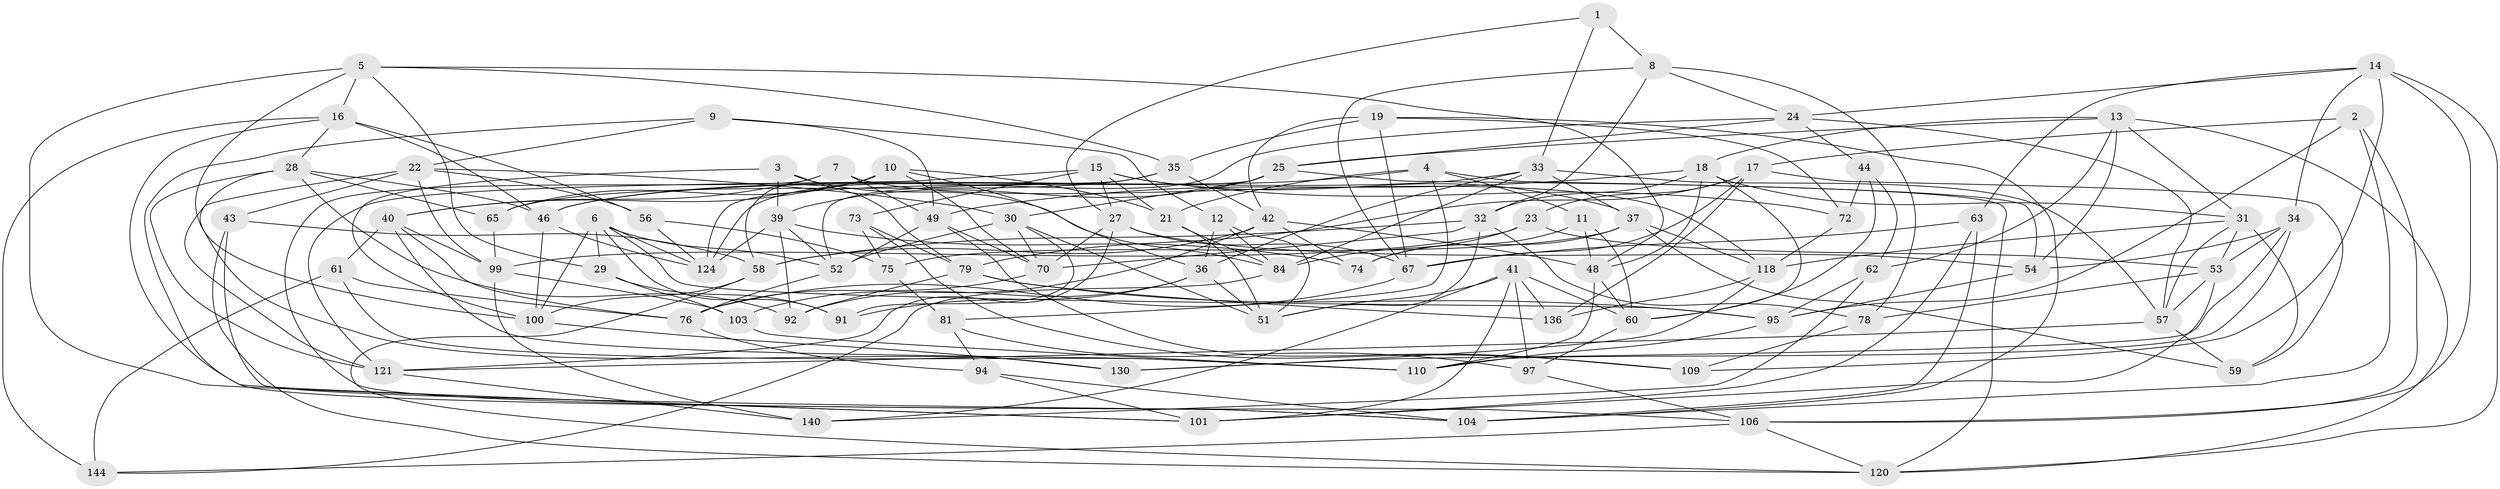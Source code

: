 // original degree distribution, {4: 1.0}
// Generated by graph-tools (version 1.1) at 2025/42/03/06/25 10:42:16]
// undirected, 89 vertices, 230 edges
graph export_dot {
graph [start="1"]
  node [color=gray90,style=filled];
  1;
  2;
  3;
  4 [super="+131"];
  5 [super="+89"];
  6 [super="+26"];
  7;
  8 [super="+71"];
  9;
  10 [super="+116"];
  11;
  12;
  13 [super="+85"];
  14 [super="+77"];
  15 [super="+141"];
  16 [super="+38"];
  17 [super="+98"];
  18 [super="+20"];
  19 [super="+45"];
  21 [super="+47"];
  22 [super="+64"];
  23;
  24 [super="+102"];
  25 [super="+111"];
  27 [super="+134"];
  28 [super="+132"];
  29;
  30 [super="+119"];
  31 [super="+82"];
  32 [super="+87"];
  33 [super="+93"];
  34 [super="+68"];
  35 [super="+107"];
  36 [super="+138"];
  37 [super="+50"];
  39 [super="+145"];
  40 [super="+83"];
  41 [super="+125"];
  42 [super="+86"];
  43;
  44;
  46 [super="+80"];
  48 [super="+66"];
  49 [super="+108"];
  51 [super="+88"];
  52 [super="+55"];
  53 [super="+114"];
  54 [super="+126"];
  56;
  57 [super="+90"];
  58 [super="+69"];
  59;
  60 [super="+137"];
  61;
  62;
  63;
  65;
  67 [super="+115"];
  70 [super="+96"];
  72;
  73;
  74;
  75;
  76 [super="+105"];
  78;
  79 [super="+113"];
  81;
  84 [super="+128"];
  91;
  92;
  94;
  95 [super="+127"];
  97;
  99 [super="+142"];
  100 [super="+123"];
  101 [super="+133"];
  103;
  104 [super="+112"];
  106 [super="+122"];
  109;
  110 [super="+117"];
  118 [super="+139"];
  120 [super="+135"];
  121 [super="+129"];
  124 [super="+143"];
  130;
  136;
  140;
  144;
  1 -- 8 [weight=2];
  1 -- 33;
  1 -- 27;
  2 -- 17;
  2 -- 104;
  2 -- 106;
  2 -- 95;
  3 -- 79;
  3 -- 84;
  3 -- 39;
  3 -- 100;
  4 -- 21 [weight=2];
  4 -- 11;
  4 -- 46;
  4 -- 81;
  4 -- 54;
  5 -- 48;
  5 -- 35;
  5 -- 101;
  5 -- 16;
  5 -- 100;
  5 -- 29;
  6 -- 95;
  6 -- 29;
  6 -- 124;
  6 -- 91;
  6 -- 100;
  6 -- 52;
  7 -- 40;
  7 -- 118;
  7 -- 49;
  7 -- 106;
  8 -- 78;
  8 -- 24;
  8 -- 32;
  8 -- 67;
  9 -- 12;
  9 -- 101;
  9 -- 49;
  9 -- 22;
  10 -- 36;
  10 -- 40;
  10 -- 65;
  10 -- 58;
  10 -- 70;
  10 -- 21;
  11 -- 60;
  11 -- 74;
  11 -- 48;
  12 -- 84;
  12 -- 36;
  12 -- 51;
  13 -- 62;
  13 -- 25;
  13 -- 18;
  13 -- 31;
  13 -- 120;
  13 -- 54;
  14 -- 34;
  14 -- 109;
  14 -- 63;
  14 -- 24;
  14 -- 120;
  14 -- 106;
  15 -- 121;
  15 -- 73;
  15 -- 72;
  15 -- 27;
  15 -- 37;
  15 -- 21;
  16 -- 144;
  16 -- 28;
  16 -- 104;
  16 -- 56;
  16 -- 46;
  17 -- 23;
  17 -- 136;
  17 -- 67;
  17 -- 59;
  17 -- 79;
  18 -- 60;
  18 -- 49;
  18 -- 48;
  18 -- 32;
  18 -- 31;
  19 -- 42;
  19 -- 35 [weight=2];
  19 -- 72;
  19 -- 104;
  19 -- 67;
  21 -- 51;
  21 -- 84;
  22 -- 56;
  22 -- 30;
  22 -- 43;
  22 -- 99;
  22 -- 121;
  23 -- 53;
  23 -- 99;
  23 -- 84;
  24 -- 44;
  24 -- 25;
  24 -- 124;
  24 -- 57;
  25 -- 30;
  25 -- 39;
  25 -- 52;
  25 -- 120;
  27 -- 70;
  27 -- 54;
  27 -- 67;
  27 -- 121;
  28 -- 92;
  28 -- 65;
  28 -- 130;
  28 -- 46;
  28 -- 121;
  29 -- 103;
  29 -- 91;
  30 -- 91;
  30 -- 51;
  30 -- 70;
  30 -- 52;
  31 -- 59;
  31 -- 53;
  31 -- 118;
  31 -- 57;
  32 -- 70;
  32 -- 78;
  32 -- 58;
  32 -- 51;
  33 -- 84;
  33 -- 37;
  33 -- 36;
  33 -- 46;
  33 -- 57;
  34 -- 54 [weight=2];
  34 -- 53;
  34 -- 110;
  34 -- 130;
  35 -- 42;
  35 -- 65;
  35 -- 124;
  36 -- 51;
  36 -- 92;
  36 -- 91;
  37 -- 75;
  37 -- 74;
  37 -- 59;
  37 -- 118;
  39 -- 92;
  39 -- 74;
  39 -- 124;
  39 -- 52;
  40 -- 61;
  40 -- 110;
  40 -- 99;
  40 -- 76;
  41 -- 51;
  41 -- 136;
  41 -- 140;
  41 -- 97;
  41 -- 60;
  41 -- 101;
  42 -- 74;
  42 -- 48;
  42 -- 58;
  42 -- 103;
  43 -- 104;
  43 -- 58;
  43 -- 120;
  44 -- 62;
  44 -- 72;
  44 -- 60;
  46 -- 124;
  46 -- 100;
  48 -- 110;
  48 -- 60;
  49 -- 70;
  49 -- 109;
  49 -- 52;
  52 -- 76;
  53 -- 101;
  53 -- 57;
  53 -- 78;
  54 -- 95;
  56 -- 75;
  56 -- 124;
  57 -- 121;
  57 -- 59;
  58 -- 100;
  58 -- 120;
  60 -- 97;
  61 -- 144;
  61 -- 110;
  61 -- 76;
  62 -- 140;
  62 -- 95;
  63 -- 67;
  63 -- 104;
  63 -- 101;
  65 -- 99;
  67 -- 76;
  70 -- 76;
  72 -- 118;
  73 -- 75;
  73 -- 109;
  73 -- 79;
  75 -- 81;
  76 -- 94;
  78 -- 109;
  79 -- 95;
  79 -- 136;
  79 -- 92;
  81 -- 97;
  81 -- 94;
  84 -- 144;
  94 -- 101;
  94 -- 104;
  95 -- 110;
  97 -- 106;
  99 -- 140;
  99 -- 103;
  100 -- 130;
  103 -- 110;
  106 -- 120;
  106 -- 144;
  118 -- 136;
  118 -- 130;
  121 -- 140;
}
